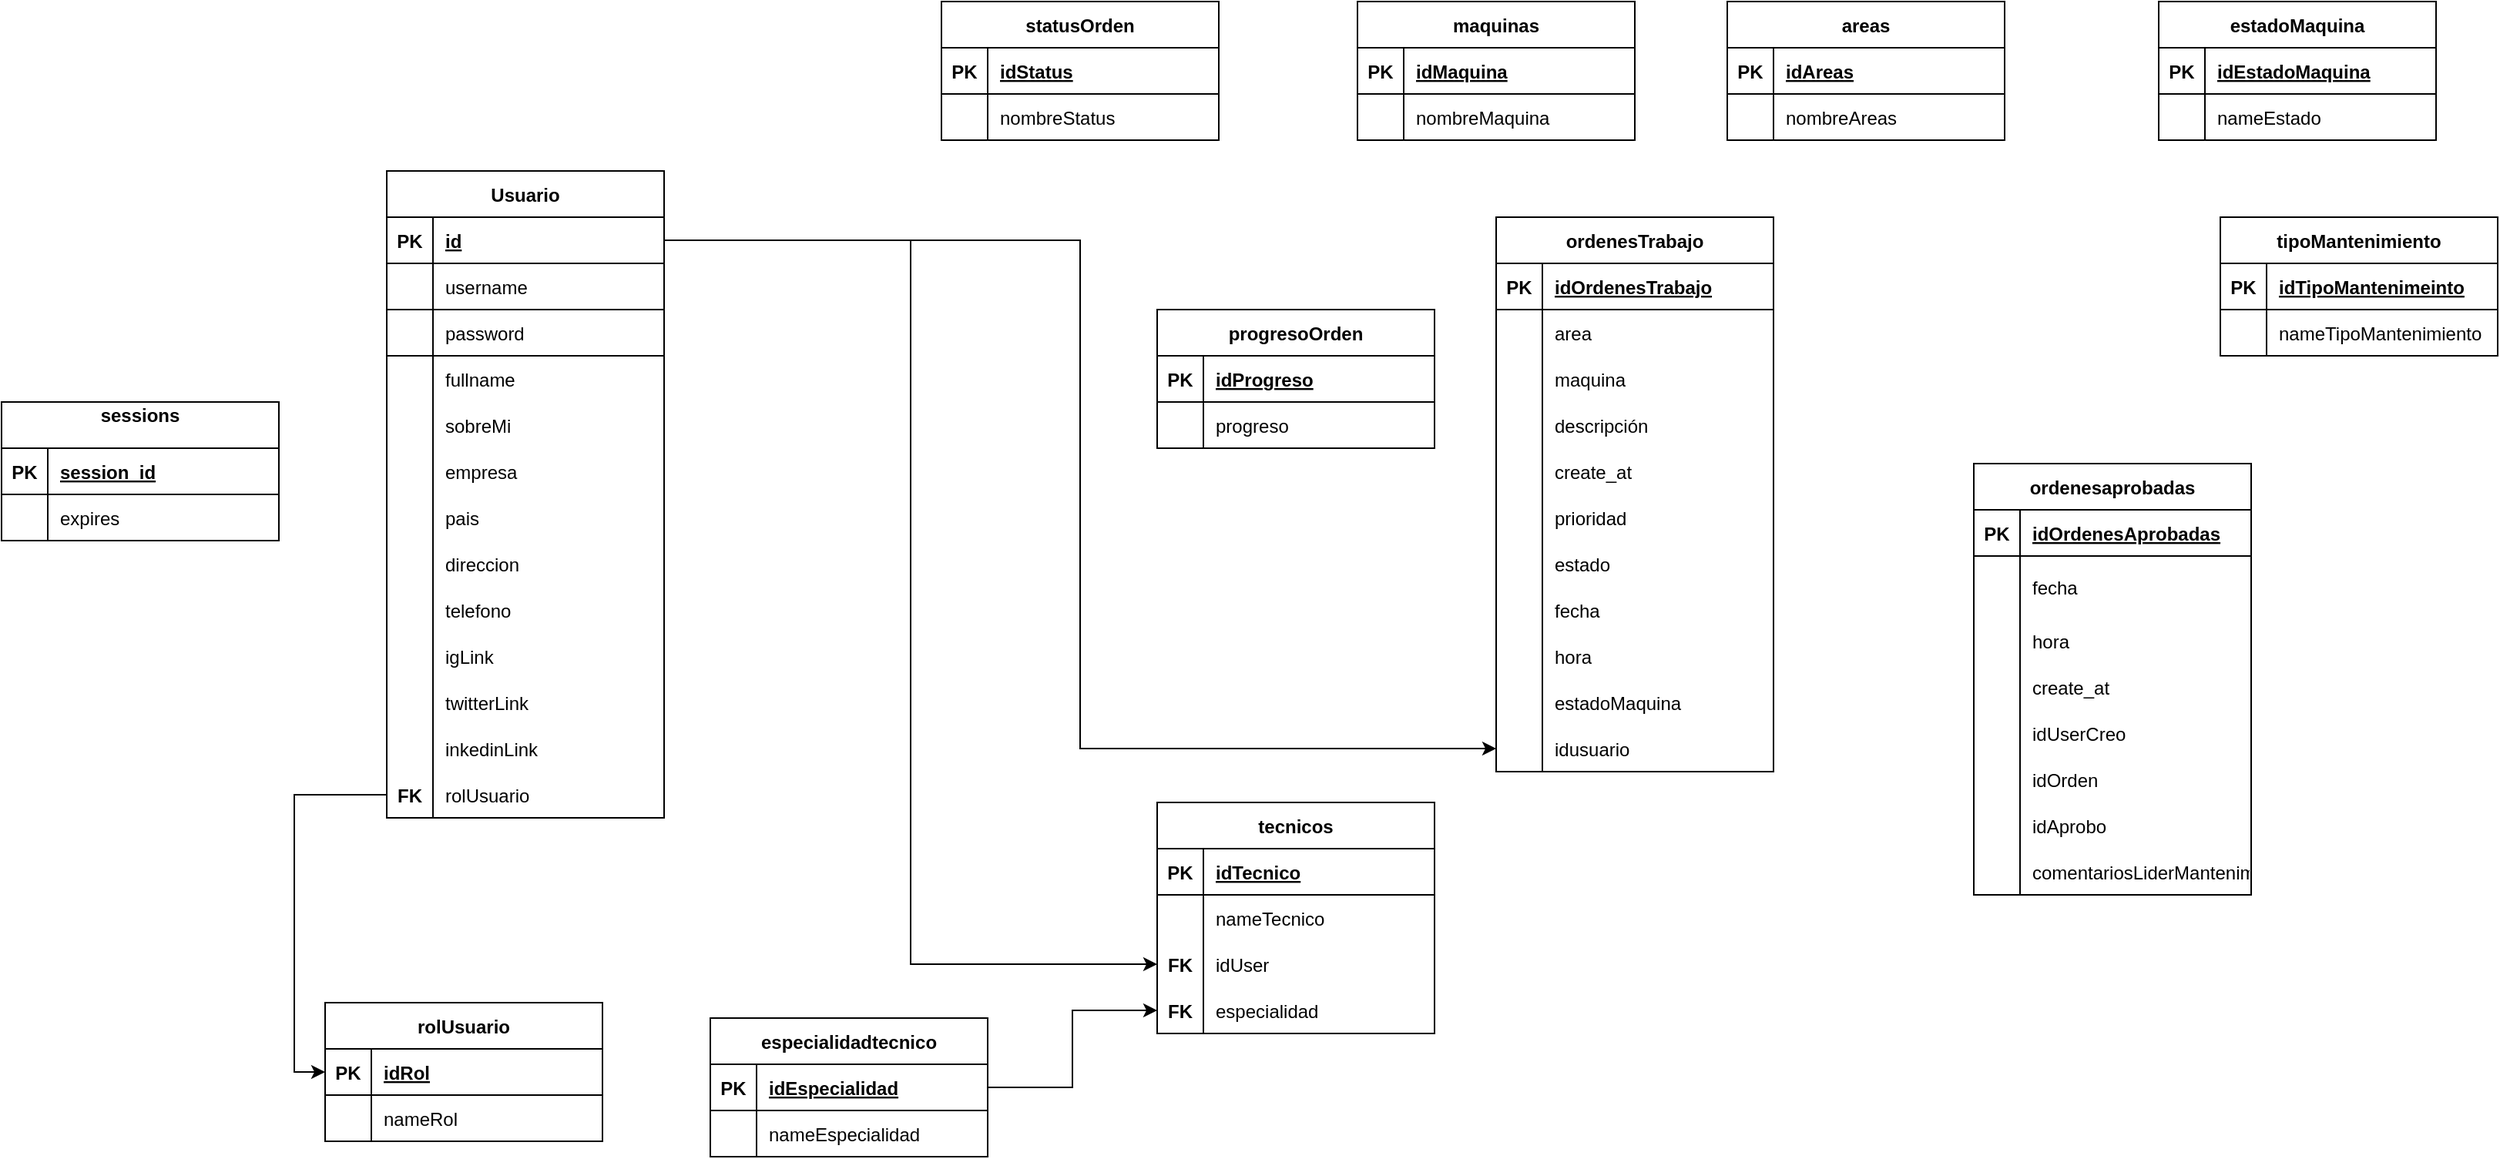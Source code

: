 <mxfile version="20.8.4" type="github"><diagram id="2ovyQaki2z8Y8pGkc9qV" name="Página-1"><mxGraphModel dx="3008" dy="1852" grid="1" gridSize="10" guides="1" tooltips="1" connect="1" arrows="1" fold="1" page="1" pageScale="1" pageWidth="1654" pageHeight="1169" math="0" shadow="0"><root><mxCell id="0"/><mxCell id="1" parent="0"/><mxCell id="nrpQTjIhs8JXxrqzxdC3-1" value="Usuario" style="shape=table;startSize=30;container=1;collapsible=1;childLayout=tableLayout;fixedRows=1;rowLines=0;fontStyle=1;align=center;resizeLast=1;" parent="1" vertex="1"><mxGeometry x="100" y="70" width="180" height="420" as="geometry"><mxRectangle x="100" y="70" width="90" height="30" as="alternateBounds"/></mxGeometry></mxCell><mxCell id="nrpQTjIhs8JXxrqzxdC3-2" value="" style="shape=tableRow;horizontal=0;startSize=0;swimlaneHead=0;swimlaneBody=0;fillColor=none;collapsible=0;dropTarget=0;points=[[0,0.5],[1,0.5]];portConstraint=eastwest;top=0;left=0;right=0;bottom=1;" parent="nrpQTjIhs8JXxrqzxdC3-1" vertex="1"><mxGeometry y="30" width="180" height="30" as="geometry"/></mxCell><mxCell id="nrpQTjIhs8JXxrqzxdC3-3" value="PK" style="shape=partialRectangle;connectable=0;fillColor=none;top=0;left=0;bottom=0;right=0;fontStyle=1;overflow=hidden;" parent="nrpQTjIhs8JXxrqzxdC3-2" vertex="1"><mxGeometry width="30" height="30" as="geometry"><mxRectangle width="30" height="30" as="alternateBounds"/></mxGeometry></mxCell><mxCell id="nrpQTjIhs8JXxrqzxdC3-4" value="id" style="shape=partialRectangle;connectable=0;fillColor=none;top=0;left=0;bottom=0;right=0;align=left;spacingLeft=6;fontStyle=5;overflow=hidden;" parent="nrpQTjIhs8JXxrqzxdC3-2" vertex="1"><mxGeometry x="30" width="150" height="30" as="geometry"><mxRectangle width="150" height="30" as="alternateBounds"/></mxGeometry></mxCell><mxCell id="aKq35P6-dLUYcLOpW5A7-22" value="" style="shape=tableRow;horizontal=0;startSize=0;swimlaneHead=0;swimlaneBody=0;fillColor=none;collapsible=0;dropTarget=0;points=[[0,0.5],[1,0.5]];portConstraint=eastwest;top=0;left=0;right=0;bottom=1;" parent="nrpQTjIhs8JXxrqzxdC3-1" vertex="1"><mxGeometry y="60" width="180" height="30" as="geometry"/></mxCell><mxCell id="aKq35P6-dLUYcLOpW5A7-23" value="" style="shape=partialRectangle;connectable=0;fillColor=none;top=0;left=0;bottom=0;right=0;fontStyle=1;overflow=hidden;" parent="aKq35P6-dLUYcLOpW5A7-22" vertex="1"><mxGeometry width="30" height="30" as="geometry"><mxRectangle width="30" height="30" as="alternateBounds"/></mxGeometry></mxCell><mxCell id="aKq35P6-dLUYcLOpW5A7-24" value="username" style="shape=partialRectangle;connectable=0;fillColor=none;top=0;left=0;bottom=0;right=0;align=left;spacingLeft=6;fontStyle=0;overflow=hidden;" parent="aKq35P6-dLUYcLOpW5A7-22" vertex="1"><mxGeometry x="30" width="150" height="30" as="geometry"><mxRectangle width="150" height="30" as="alternateBounds"/></mxGeometry></mxCell><mxCell id="aKq35P6-dLUYcLOpW5A7-28" value="" style="shape=tableRow;horizontal=0;startSize=0;swimlaneHead=0;swimlaneBody=0;fillColor=none;collapsible=0;dropTarget=0;points=[[0,0.5],[1,0.5]];portConstraint=eastwest;top=0;left=0;right=0;bottom=1;" parent="nrpQTjIhs8JXxrqzxdC3-1" vertex="1"><mxGeometry y="90" width="180" height="30" as="geometry"/></mxCell><mxCell id="aKq35P6-dLUYcLOpW5A7-29" value="" style="shape=partialRectangle;connectable=0;fillColor=none;top=0;left=0;bottom=0;right=0;fontStyle=1;overflow=hidden;" parent="aKq35P6-dLUYcLOpW5A7-28" vertex="1"><mxGeometry width="30" height="30" as="geometry"><mxRectangle width="30" height="30" as="alternateBounds"/></mxGeometry></mxCell><mxCell id="aKq35P6-dLUYcLOpW5A7-30" value="password" style="shape=partialRectangle;connectable=0;fillColor=none;top=0;left=0;bottom=0;right=0;align=left;spacingLeft=6;fontStyle=0;overflow=hidden;" parent="aKq35P6-dLUYcLOpW5A7-28" vertex="1"><mxGeometry x="30" width="150" height="30" as="geometry"><mxRectangle width="150" height="30" as="alternateBounds"/></mxGeometry></mxCell><mxCell id="aKq35P6-dLUYcLOpW5A7-34" value="" style="shape=tableRow;horizontal=0;startSize=0;swimlaneHead=0;swimlaneBody=0;fillColor=none;collapsible=0;dropTarget=0;points=[[0,0.5],[1,0.5]];portConstraint=eastwest;top=0;left=0;right=0;bottom=0;" parent="nrpQTjIhs8JXxrqzxdC3-1" vertex="1"><mxGeometry y="120" width="180" height="30" as="geometry"/></mxCell><mxCell id="aKq35P6-dLUYcLOpW5A7-35" value="" style="shape=partialRectangle;connectable=0;fillColor=none;top=0;left=0;bottom=0;right=0;fontStyle=0;overflow=hidden;" parent="aKq35P6-dLUYcLOpW5A7-34" vertex="1"><mxGeometry width="30" height="30" as="geometry"><mxRectangle width="30" height="30" as="alternateBounds"/></mxGeometry></mxCell><mxCell id="aKq35P6-dLUYcLOpW5A7-36" value="fullname" style="shape=partialRectangle;connectable=0;fillColor=none;top=0;left=0;bottom=0;right=0;align=left;spacingLeft=6;fontStyle=0;overflow=hidden;" parent="aKq35P6-dLUYcLOpW5A7-34" vertex="1"><mxGeometry x="30" width="150" height="30" as="geometry"><mxRectangle width="150" height="30" as="alternateBounds"/></mxGeometry></mxCell><mxCell id="aKq35P6-dLUYcLOpW5A7-41" value="" style="shape=tableRow;horizontal=0;startSize=0;swimlaneHead=0;swimlaneBody=0;fillColor=none;collapsible=0;dropTarget=0;points=[[0,0.5],[1,0.5]];portConstraint=eastwest;top=0;left=0;right=0;bottom=0;" parent="nrpQTjIhs8JXxrqzxdC3-1" vertex="1"><mxGeometry y="150" width="180" height="30" as="geometry"/></mxCell><mxCell id="aKq35P6-dLUYcLOpW5A7-42" value="" style="shape=partialRectangle;connectable=0;fillColor=none;top=0;left=0;bottom=0;right=0;editable=1;overflow=hidden;" parent="aKq35P6-dLUYcLOpW5A7-41" vertex="1"><mxGeometry width="30" height="30" as="geometry"><mxRectangle width="30" height="30" as="alternateBounds"/></mxGeometry></mxCell><mxCell id="aKq35P6-dLUYcLOpW5A7-43" value="sobreMi" style="shape=partialRectangle;connectable=0;fillColor=none;top=0;left=0;bottom=0;right=0;align=left;spacingLeft=6;overflow=hidden;" parent="aKq35P6-dLUYcLOpW5A7-41" vertex="1"><mxGeometry x="30" width="150" height="30" as="geometry"><mxRectangle width="150" height="30" as="alternateBounds"/></mxGeometry></mxCell><mxCell id="aKq35P6-dLUYcLOpW5A7-44" value="" style="shape=tableRow;horizontal=0;startSize=0;swimlaneHead=0;swimlaneBody=0;fillColor=none;collapsible=0;dropTarget=0;points=[[0,0.5],[1,0.5]];portConstraint=eastwest;top=0;left=0;right=0;bottom=0;" parent="nrpQTjIhs8JXxrqzxdC3-1" vertex="1"><mxGeometry y="180" width="180" height="30" as="geometry"/></mxCell><mxCell id="aKq35P6-dLUYcLOpW5A7-45" value="" style="shape=partialRectangle;connectable=0;fillColor=none;top=0;left=0;bottom=0;right=0;editable=1;overflow=hidden;" parent="aKq35P6-dLUYcLOpW5A7-44" vertex="1"><mxGeometry width="30" height="30" as="geometry"><mxRectangle width="30" height="30" as="alternateBounds"/></mxGeometry></mxCell><mxCell id="aKq35P6-dLUYcLOpW5A7-46" value="empresa" style="shape=partialRectangle;connectable=0;fillColor=none;top=0;left=0;bottom=0;right=0;align=left;spacingLeft=6;overflow=hidden;" parent="aKq35P6-dLUYcLOpW5A7-44" vertex="1"><mxGeometry x="30" width="150" height="30" as="geometry"><mxRectangle width="150" height="30" as="alternateBounds"/></mxGeometry></mxCell><mxCell id="aKq35P6-dLUYcLOpW5A7-38" value="" style="shape=tableRow;horizontal=0;startSize=0;swimlaneHead=0;swimlaneBody=0;fillColor=none;collapsible=0;dropTarget=0;points=[[0,0.5],[1,0.5]];portConstraint=eastwest;top=0;left=0;right=0;bottom=0;" parent="nrpQTjIhs8JXxrqzxdC3-1" vertex="1"><mxGeometry y="210" width="180" height="30" as="geometry"/></mxCell><mxCell id="aKq35P6-dLUYcLOpW5A7-39" value="" style="shape=partialRectangle;connectable=0;fillColor=none;top=0;left=0;bottom=0;right=0;editable=1;overflow=hidden;" parent="aKq35P6-dLUYcLOpW5A7-38" vertex="1"><mxGeometry width="30" height="30" as="geometry"><mxRectangle width="30" height="30" as="alternateBounds"/></mxGeometry></mxCell><mxCell id="aKq35P6-dLUYcLOpW5A7-40" value="pais" style="shape=partialRectangle;connectable=0;fillColor=none;top=0;left=0;bottom=0;right=0;align=left;spacingLeft=6;overflow=hidden;" parent="aKq35P6-dLUYcLOpW5A7-38" vertex="1"><mxGeometry x="30" width="150" height="30" as="geometry"><mxRectangle width="150" height="30" as="alternateBounds"/></mxGeometry></mxCell><mxCell id="aKq35P6-dLUYcLOpW5A7-47" value="" style="shape=tableRow;horizontal=0;startSize=0;swimlaneHead=0;swimlaneBody=0;fillColor=none;collapsible=0;dropTarget=0;points=[[0,0.5],[1,0.5]];portConstraint=eastwest;top=0;left=0;right=0;bottom=0;" parent="nrpQTjIhs8JXxrqzxdC3-1" vertex="1"><mxGeometry y="240" width="180" height="30" as="geometry"/></mxCell><mxCell id="aKq35P6-dLUYcLOpW5A7-48" value="" style="shape=partialRectangle;connectable=0;fillColor=none;top=0;left=0;bottom=0;right=0;editable=1;overflow=hidden;" parent="aKq35P6-dLUYcLOpW5A7-47" vertex="1"><mxGeometry width="30" height="30" as="geometry"><mxRectangle width="30" height="30" as="alternateBounds"/></mxGeometry></mxCell><mxCell id="aKq35P6-dLUYcLOpW5A7-49" value="direccion" style="shape=partialRectangle;connectable=0;fillColor=none;top=0;left=0;bottom=0;right=0;align=left;spacingLeft=6;overflow=hidden;" parent="aKq35P6-dLUYcLOpW5A7-47" vertex="1"><mxGeometry x="30" width="150" height="30" as="geometry"><mxRectangle width="150" height="30" as="alternateBounds"/></mxGeometry></mxCell><mxCell id="aKq35P6-dLUYcLOpW5A7-50" value="" style="shape=tableRow;horizontal=0;startSize=0;swimlaneHead=0;swimlaneBody=0;fillColor=none;collapsible=0;dropTarget=0;points=[[0,0.5],[1,0.5]];portConstraint=eastwest;top=0;left=0;right=0;bottom=0;" parent="nrpQTjIhs8JXxrqzxdC3-1" vertex="1"><mxGeometry y="270" width="180" height="30" as="geometry"/></mxCell><mxCell id="aKq35P6-dLUYcLOpW5A7-51" value="" style="shape=partialRectangle;connectable=0;fillColor=none;top=0;left=0;bottom=0;right=0;editable=1;overflow=hidden;" parent="aKq35P6-dLUYcLOpW5A7-50" vertex="1"><mxGeometry width="30" height="30" as="geometry"><mxRectangle width="30" height="30" as="alternateBounds"/></mxGeometry></mxCell><mxCell id="aKq35P6-dLUYcLOpW5A7-52" value="telefono" style="shape=partialRectangle;connectable=0;fillColor=none;top=0;left=0;bottom=0;right=0;align=left;spacingLeft=6;overflow=hidden;" parent="aKq35P6-dLUYcLOpW5A7-50" vertex="1"><mxGeometry x="30" width="150" height="30" as="geometry"><mxRectangle width="150" height="30" as="alternateBounds"/></mxGeometry></mxCell><mxCell id="aKq35P6-dLUYcLOpW5A7-53" value="" style="shape=tableRow;horizontal=0;startSize=0;swimlaneHead=0;swimlaneBody=0;fillColor=none;collapsible=0;dropTarget=0;points=[[0,0.5],[1,0.5]];portConstraint=eastwest;top=0;left=0;right=0;bottom=0;" parent="nrpQTjIhs8JXxrqzxdC3-1" vertex="1"><mxGeometry y="300" width="180" height="30" as="geometry"/></mxCell><mxCell id="aKq35P6-dLUYcLOpW5A7-54" value="" style="shape=partialRectangle;connectable=0;fillColor=none;top=0;left=0;bottom=0;right=0;editable=1;overflow=hidden;" parent="aKq35P6-dLUYcLOpW5A7-53" vertex="1"><mxGeometry width="30" height="30" as="geometry"><mxRectangle width="30" height="30" as="alternateBounds"/></mxGeometry></mxCell><mxCell id="aKq35P6-dLUYcLOpW5A7-55" value="igLink" style="shape=partialRectangle;connectable=0;fillColor=none;top=0;left=0;bottom=0;right=0;align=left;spacingLeft=6;overflow=hidden;" parent="aKq35P6-dLUYcLOpW5A7-53" vertex="1"><mxGeometry x="30" width="150" height="30" as="geometry"><mxRectangle width="150" height="30" as="alternateBounds"/></mxGeometry></mxCell><mxCell id="aKq35P6-dLUYcLOpW5A7-56" value="" style="shape=tableRow;horizontal=0;startSize=0;swimlaneHead=0;swimlaneBody=0;fillColor=none;collapsible=0;dropTarget=0;points=[[0,0.5],[1,0.5]];portConstraint=eastwest;top=0;left=0;right=0;bottom=0;" parent="nrpQTjIhs8JXxrqzxdC3-1" vertex="1"><mxGeometry y="330" width="180" height="30" as="geometry"/></mxCell><mxCell id="aKq35P6-dLUYcLOpW5A7-57" value="" style="shape=partialRectangle;connectable=0;fillColor=none;top=0;left=0;bottom=0;right=0;editable=1;overflow=hidden;" parent="aKq35P6-dLUYcLOpW5A7-56" vertex="1"><mxGeometry width="30" height="30" as="geometry"><mxRectangle width="30" height="30" as="alternateBounds"/></mxGeometry></mxCell><mxCell id="aKq35P6-dLUYcLOpW5A7-58" value="twitterLink" style="shape=partialRectangle;connectable=0;fillColor=none;top=0;left=0;bottom=0;right=0;align=left;spacingLeft=6;overflow=hidden;" parent="aKq35P6-dLUYcLOpW5A7-56" vertex="1"><mxGeometry x="30" width="150" height="30" as="geometry"><mxRectangle width="150" height="30" as="alternateBounds"/></mxGeometry></mxCell><mxCell id="aKq35P6-dLUYcLOpW5A7-59" value="" style="shape=tableRow;horizontal=0;startSize=0;swimlaneHead=0;swimlaneBody=0;fillColor=none;collapsible=0;dropTarget=0;points=[[0,0.5],[1,0.5]];portConstraint=eastwest;top=0;left=0;right=0;bottom=0;" parent="nrpQTjIhs8JXxrqzxdC3-1" vertex="1"><mxGeometry y="360" width="180" height="30" as="geometry"/></mxCell><mxCell id="aKq35P6-dLUYcLOpW5A7-60" value="" style="shape=partialRectangle;connectable=0;fillColor=none;top=0;left=0;bottom=0;right=0;editable=1;overflow=hidden;" parent="aKq35P6-dLUYcLOpW5A7-59" vertex="1"><mxGeometry width="30" height="30" as="geometry"><mxRectangle width="30" height="30" as="alternateBounds"/></mxGeometry></mxCell><mxCell id="aKq35P6-dLUYcLOpW5A7-61" value="inkedinLink" style="shape=partialRectangle;connectable=0;fillColor=none;top=0;left=0;bottom=0;right=0;align=left;spacingLeft=6;overflow=hidden;" parent="aKq35P6-dLUYcLOpW5A7-59" vertex="1"><mxGeometry x="30" width="150" height="30" as="geometry"><mxRectangle width="150" height="30" as="alternateBounds"/></mxGeometry></mxCell><mxCell id="bsxZug9_7e1RO_rKO6t5-1" value="" style="shape=tableRow;horizontal=0;startSize=0;swimlaneHead=0;swimlaneBody=0;fillColor=none;collapsible=0;dropTarget=0;points=[[0,0.5],[1,0.5]];portConstraint=eastwest;top=0;left=0;right=0;bottom=0;" vertex="1" parent="nrpQTjIhs8JXxrqzxdC3-1"><mxGeometry y="390" width="180" height="30" as="geometry"/></mxCell><mxCell id="bsxZug9_7e1RO_rKO6t5-2" value="FK" style="shape=partialRectangle;connectable=0;fillColor=none;top=0;left=0;bottom=0;right=0;editable=1;overflow=hidden;fontStyle=1" vertex="1" parent="bsxZug9_7e1RO_rKO6t5-1"><mxGeometry width="30" height="30" as="geometry"><mxRectangle width="30" height="30" as="alternateBounds"/></mxGeometry></mxCell><mxCell id="bsxZug9_7e1RO_rKO6t5-3" value="rolUsuario" style="shape=partialRectangle;connectable=0;fillColor=none;top=0;left=0;bottom=0;right=0;align=left;spacingLeft=6;overflow=hidden;" vertex="1" parent="bsxZug9_7e1RO_rKO6t5-1"><mxGeometry x="30" width="150" height="30" as="geometry"><mxRectangle width="150" height="30" as="alternateBounds"/></mxGeometry></mxCell><mxCell id="aKq35P6-dLUYcLOpW5A7-2" value="" style="shape=partialRectangle;connectable=0;fillColor=none;top=0;left=0;bottom=0;right=0;editable=1;overflow=hidden;" parent="1" vertex="1"><mxGeometry x="100" y="220" width="30" height="30" as="geometry"><mxRectangle width="30" height="30" as="alternateBounds"/></mxGeometry></mxCell><mxCell id="aKq35P6-dLUYcLOpW5A7-17" value="" style="shape=tableRow;horizontal=0;startSize=0;swimlaneHead=0;swimlaneBody=0;fillColor=none;collapsible=0;dropTarget=0;points=[[0,0.5],[1,0.5]];portConstraint=eastwest;top=0;left=0;right=0;bottom=0;" parent="1" vertex="1"><mxGeometry x="100" y="220" width="180" height="30" as="geometry"/></mxCell><mxCell id="aKq35P6-dLUYcLOpW5A7-18" value="" style="shape=partialRectangle;connectable=0;fillColor=none;top=0;left=0;bottom=0;right=0;editable=1;overflow=hidden;" parent="aKq35P6-dLUYcLOpW5A7-17" vertex="1"><mxGeometry width="30" height="30" as="geometry"><mxRectangle width="30" height="30" as="alternateBounds"/></mxGeometry></mxCell><mxCell id="aKq35P6-dLUYcLOpW5A7-66" value="rolUsuario" style="shape=table;startSize=30;container=1;collapsible=1;childLayout=tableLayout;fixedRows=1;rowLines=0;fontStyle=1;align=center;resizeLast=1;" parent="1" vertex="1"><mxGeometry x="60" y="610" width="180" height="90" as="geometry"><mxRectangle x="100" y="70" width="90" height="30" as="alternateBounds"/></mxGeometry></mxCell><mxCell id="aKq35P6-dLUYcLOpW5A7-67" value="" style="shape=tableRow;horizontal=0;startSize=0;swimlaneHead=0;swimlaneBody=0;fillColor=none;collapsible=0;dropTarget=0;points=[[0,0.5],[1,0.5]];portConstraint=eastwest;top=0;left=0;right=0;bottom=1;" parent="aKq35P6-dLUYcLOpW5A7-66" vertex="1"><mxGeometry y="30" width="180" height="30" as="geometry"/></mxCell><mxCell id="aKq35P6-dLUYcLOpW5A7-68" value="PK" style="shape=partialRectangle;connectable=0;fillColor=none;top=0;left=0;bottom=0;right=0;fontStyle=1;overflow=hidden;" parent="aKq35P6-dLUYcLOpW5A7-67" vertex="1"><mxGeometry width="30" height="30" as="geometry"><mxRectangle width="30" height="30" as="alternateBounds"/></mxGeometry></mxCell><mxCell id="aKq35P6-dLUYcLOpW5A7-69" value="idRol" style="shape=partialRectangle;connectable=0;fillColor=none;top=0;left=0;bottom=0;right=0;align=left;spacingLeft=6;fontStyle=5;overflow=hidden;" parent="aKq35P6-dLUYcLOpW5A7-67" vertex="1"><mxGeometry x="30" width="150" height="30" as="geometry"><mxRectangle width="150" height="30" as="alternateBounds"/></mxGeometry></mxCell><mxCell id="aKq35P6-dLUYcLOpW5A7-70" value="" style="shape=tableRow;horizontal=0;startSize=0;swimlaneHead=0;swimlaneBody=0;fillColor=none;collapsible=0;dropTarget=0;points=[[0,0.5],[1,0.5]];portConstraint=eastwest;top=0;left=0;right=0;bottom=1;" parent="aKq35P6-dLUYcLOpW5A7-66" vertex="1"><mxGeometry y="60" width="180" height="30" as="geometry"/></mxCell><mxCell id="aKq35P6-dLUYcLOpW5A7-71" value="" style="shape=partialRectangle;connectable=0;fillColor=none;top=0;left=0;bottom=0;right=0;fontStyle=1;overflow=hidden;" parent="aKq35P6-dLUYcLOpW5A7-70" vertex="1"><mxGeometry width="30" height="30" as="geometry"><mxRectangle width="30" height="30" as="alternateBounds"/></mxGeometry></mxCell><mxCell id="aKq35P6-dLUYcLOpW5A7-72" value="nameRol" style="shape=partialRectangle;connectable=0;fillColor=none;top=0;left=0;bottom=0;right=0;align=left;spacingLeft=6;fontStyle=0;overflow=hidden;" parent="aKq35P6-dLUYcLOpW5A7-70" vertex="1"><mxGeometry x="30" width="150" height="30" as="geometry"><mxRectangle width="150" height="30" as="alternateBounds"/></mxGeometry></mxCell><mxCell id="aKq35P6-dLUYcLOpW5A7-104" value="especialidadtecnico" style="shape=table;startSize=30;container=1;collapsible=1;childLayout=tableLayout;fixedRows=1;rowLines=0;fontStyle=1;align=center;resizeLast=1;" parent="1" vertex="1"><mxGeometry x="310" y="620" width="180" height="90" as="geometry"><mxRectangle x="100" y="70" width="90" height="30" as="alternateBounds"/></mxGeometry></mxCell><mxCell id="aKq35P6-dLUYcLOpW5A7-105" value="" style="shape=tableRow;horizontal=0;startSize=0;swimlaneHead=0;swimlaneBody=0;fillColor=none;collapsible=0;dropTarget=0;points=[[0,0.5],[1,0.5]];portConstraint=eastwest;top=0;left=0;right=0;bottom=1;" parent="aKq35P6-dLUYcLOpW5A7-104" vertex="1"><mxGeometry y="30" width="180" height="30" as="geometry"/></mxCell><mxCell id="aKq35P6-dLUYcLOpW5A7-106" value="PK" style="shape=partialRectangle;connectable=0;fillColor=none;top=0;left=0;bottom=0;right=0;fontStyle=1;overflow=hidden;" parent="aKq35P6-dLUYcLOpW5A7-105" vertex="1"><mxGeometry width="30" height="30" as="geometry"><mxRectangle width="30" height="30" as="alternateBounds"/></mxGeometry></mxCell><mxCell id="aKq35P6-dLUYcLOpW5A7-107" value="idEspecialidad" style="shape=partialRectangle;connectable=0;fillColor=none;top=0;left=0;bottom=0;right=0;align=left;spacingLeft=6;fontStyle=5;overflow=hidden;" parent="aKq35P6-dLUYcLOpW5A7-105" vertex="1"><mxGeometry x="30" width="150" height="30" as="geometry"><mxRectangle width="150" height="30" as="alternateBounds"/></mxGeometry></mxCell><mxCell id="aKq35P6-dLUYcLOpW5A7-108" value="" style="shape=tableRow;horizontal=0;startSize=0;swimlaneHead=0;swimlaneBody=0;fillColor=none;collapsible=0;dropTarget=0;points=[[0,0.5],[1,0.5]];portConstraint=eastwest;top=0;left=0;right=0;bottom=1;" parent="aKq35P6-dLUYcLOpW5A7-104" vertex="1"><mxGeometry y="60" width="180" height="30" as="geometry"/></mxCell><mxCell id="aKq35P6-dLUYcLOpW5A7-109" value="" style="shape=partialRectangle;connectable=0;fillColor=none;top=0;left=0;bottom=0;right=0;fontStyle=1;overflow=hidden;" parent="aKq35P6-dLUYcLOpW5A7-108" vertex="1"><mxGeometry width="30" height="30" as="geometry"><mxRectangle width="30" height="30" as="alternateBounds"/></mxGeometry></mxCell><mxCell id="aKq35P6-dLUYcLOpW5A7-110" value="nameEspecialidad" style="shape=partialRectangle;connectable=0;fillColor=none;top=0;left=0;bottom=0;right=0;align=left;spacingLeft=6;fontStyle=0;overflow=hidden;" parent="aKq35P6-dLUYcLOpW5A7-108" vertex="1"><mxGeometry x="30" width="150" height="30" as="geometry"><mxRectangle width="150" height="30" as="alternateBounds"/></mxGeometry></mxCell><mxCell id="aKq35P6-dLUYcLOpW5A7-111" value="ordenesTrabajo" style="shape=table;startSize=30;container=1;collapsible=1;childLayout=tableLayout;fixedRows=1;rowLines=0;fontStyle=1;align=center;resizeLast=1;" parent="1" vertex="1"><mxGeometry x="820" y="100" width="180" height="360" as="geometry"/></mxCell><mxCell id="aKq35P6-dLUYcLOpW5A7-112" value="" style="shape=tableRow;horizontal=0;startSize=0;swimlaneHead=0;swimlaneBody=0;fillColor=none;collapsible=0;dropTarget=0;points=[[0,0.5],[1,0.5]];portConstraint=eastwest;top=0;left=0;right=0;bottom=1;" parent="aKq35P6-dLUYcLOpW5A7-111" vertex="1"><mxGeometry y="30" width="180" height="30" as="geometry"/></mxCell><mxCell id="aKq35P6-dLUYcLOpW5A7-113" value="PK" style="shape=partialRectangle;connectable=0;fillColor=none;top=0;left=0;bottom=0;right=0;fontStyle=1;overflow=hidden;" parent="aKq35P6-dLUYcLOpW5A7-112" vertex="1"><mxGeometry width="30" height="30" as="geometry"><mxRectangle width="30" height="30" as="alternateBounds"/></mxGeometry></mxCell><mxCell id="aKq35P6-dLUYcLOpW5A7-114" value="idOrdenesTrabajo" style="shape=partialRectangle;connectable=0;fillColor=none;top=0;left=0;bottom=0;right=0;align=left;spacingLeft=6;fontStyle=5;overflow=hidden;" parent="aKq35P6-dLUYcLOpW5A7-112" vertex="1"><mxGeometry x="30" width="150" height="30" as="geometry"><mxRectangle width="150" height="30" as="alternateBounds"/></mxGeometry></mxCell><mxCell id="aKq35P6-dLUYcLOpW5A7-115" value="" style="shape=tableRow;horizontal=0;startSize=0;swimlaneHead=0;swimlaneBody=0;fillColor=none;collapsible=0;dropTarget=0;points=[[0,0.5],[1,0.5]];portConstraint=eastwest;top=0;left=0;right=0;bottom=0;" parent="aKq35P6-dLUYcLOpW5A7-111" vertex="1"><mxGeometry y="60" width="180" height="30" as="geometry"/></mxCell><mxCell id="aKq35P6-dLUYcLOpW5A7-116" value="" style="shape=partialRectangle;connectable=0;fillColor=none;top=0;left=0;bottom=0;right=0;editable=1;overflow=hidden;" parent="aKq35P6-dLUYcLOpW5A7-115" vertex="1"><mxGeometry width="30" height="30" as="geometry"><mxRectangle width="30" height="30" as="alternateBounds"/></mxGeometry></mxCell><mxCell id="aKq35P6-dLUYcLOpW5A7-117" value="area" style="shape=partialRectangle;connectable=0;fillColor=none;top=0;left=0;bottom=0;right=0;align=left;spacingLeft=6;overflow=hidden;" parent="aKq35P6-dLUYcLOpW5A7-115" vertex="1"><mxGeometry x="30" width="150" height="30" as="geometry"><mxRectangle width="150" height="30" as="alternateBounds"/></mxGeometry></mxCell><mxCell id="aKq35P6-dLUYcLOpW5A7-118" value="" style="shape=tableRow;horizontal=0;startSize=0;swimlaneHead=0;swimlaneBody=0;fillColor=none;collapsible=0;dropTarget=0;points=[[0,0.5],[1,0.5]];portConstraint=eastwest;top=0;left=0;right=0;bottom=0;" parent="aKq35P6-dLUYcLOpW5A7-111" vertex="1"><mxGeometry y="90" width="180" height="30" as="geometry"/></mxCell><mxCell id="aKq35P6-dLUYcLOpW5A7-119" value="" style="shape=partialRectangle;connectable=0;fillColor=none;top=0;left=0;bottom=0;right=0;editable=1;overflow=hidden;" parent="aKq35P6-dLUYcLOpW5A7-118" vertex="1"><mxGeometry width="30" height="30" as="geometry"><mxRectangle width="30" height="30" as="alternateBounds"/></mxGeometry></mxCell><mxCell id="aKq35P6-dLUYcLOpW5A7-120" value="maquina" style="shape=partialRectangle;connectable=0;fillColor=none;top=0;left=0;bottom=0;right=0;align=left;spacingLeft=6;overflow=hidden;" parent="aKq35P6-dLUYcLOpW5A7-118" vertex="1"><mxGeometry x="30" width="150" height="30" as="geometry"><mxRectangle width="150" height="30" as="alternateBounds"/></mxGeometry></mxCell><mxCell id="aKq35P6-dLUYcLOpW5A7-121" value="" style="shape=tableRow;horizontal=0;startSize=0;swimlaneHead=0;swimlaneBody=0;fillColor=none;collapsible=0;dropTarget=0;points=[[0,0.5],[1,0.5]];portConstraint=eastwest;top=0;left=0;right=0;bottom=0;" parent="aKq35P6-dLUYcLOpW5A7-111" vertex="1"><mxGeometry y="120" width="180" height="30" as="geometry"/></mxCell><mxCell id="aKq35P6-dLUYcLOpW5A7-122" value="" style="shape=partialRectangle;connectable=0;fillColor=none;top=0;left=0;bottom=0;right=0;editable=1;overflow=hidden;" parent="aKq35P6-dLUYcLOpW5A7-121" vertex="1"><mxGeometry width="30" height="30" as="geometry"><mxRectangle width="30" height="30" as="alternateBounds"/></mxGeometry></mxCell><mxCell id="aKq35P6-dLUYcLOpW5A7-123" value="descripción" style="shape=partialRectangle;connectable=0;fillColor=none;top=0;left=0;bottom=0;right=0;align=left;spacingLeft=6;overflow=hidden;" parent="aKq35P6-dLUYcLOpW5A7-121" vertex="1"><mxGeometry x="30" width="150" height="30" as="geometry"><mxRectangle width="150" height="30" as="alternateBounds"/></mxGeometry></mxCell><mxCell id="aKq35P6-dLUYcLOpW5A7-128" value="" style="shape=tableRow;horizontal=0;startSize=0;swimlaneHead=0;swimlaneBody=0;fillColor=none;collapsible=0;dropTarget=0;points=[[0,0.5],[1,0.5]];portConstraint=eastwest;top=0;left=0;right=0;bottom=0;" parent="aKq35P6-dLUYcLOpW5A7-111" vertex="1"><mxGeometry y="150" width="180" height="30" as="geometry"/></mxCell><mxCell id="aKq35P6-dLUYcLOpW5A7-129" value="" style="shape=partialRectangle;connectable=0;fillColor=none;top=0;left=0;bottom=0;right=0;editable=1;overflow=hidden;" parent="aKq35P6-dLUYcLOpW5A7-128" vertex="1"><mxGeometry width="30" height="30" as="geometry"><mxRectangle width="30" height="30" as="alternateBounds"/></mxGeometry></mxCell><mxCell id="aKq35P6-dLUYcLOpW5A7-130" value="create_at" style="shape=partialRectangle;connectable=0;fillColor=none;top=0;left=0;bottom=0;right=0;align=left;spacingLeft=6;overflow=hidden;" parent="aKq35P6-dLUYcLOpW5A7-128" vertex="1"><mxGeometry x="30" width="150" height="30" as="geometry"><mxRectangle width="150" height="30" as="alternateBounds"/></mxGeometry></mxCell><mxCell id="aKq35P6-dLUYcLOpW5A7-134" value="" style="shape=tableRow;horizontal=0;startSize=0;swimlaneHead=0;swimlaneBody=0;fillColor=none;collapsible=0;dropTarget=0;points=[[0,0.5],[1,0.5]];portConstraint=eastwest;top=0;left=0;right=0;bottom=0;" parent="aKq35P6-dLUYcLOpW5A7-111" vertex="1"><mxGeometry y="180" width="180" height="30" as="geometry"/></mxCell><mxCell id="aKq35P6-dLUYcLOpW5A7-135" value="" style="shape=partialRectangle;connectable=0;fillColor=none;top=0;left=0;bottom=0;right=0;editable=1;overflow=hidden;" parent="aKq35P6-dLUYcLOpW5A7-134" vertex="1"><mxGeometry width="30" height="30" as="geometry"><mxRectangle width="30" height="30" as="alternateBounds"/></mxGeometry></mxCell><mxCell id="aKq35P6-dLUYcLOpW5A7-136" value="prioridad" style="shape=partialRectangle;connectable=0;fillColor=none;top=0;left=0;bottom=0;right=0;align=left;spacingLeft=6;overflow=hidden;" parent="aKq35P6-dLUYcLOpW5A7-134" vertex="1"><mxGeometry x="30" width="150" height="30" as="geometry"><mxRectangle width="150" height="30" as="alternateBounds"/></mxGeometry></mxCell><mxCell id="aKq35P6-dLUYcLOpW5A7-140" value="" style="shape=tableRow;horizontal=0;startSize=0;swimlaneHead=0;swimlaneBody=0;fillColor=none;collapsible=0;dropTarget=0;points=[[0,0.5],[1,0.5]];portConstraint=eastwest;top=0;left=0;right=0;bottom=0;" parent="aKq35P6-dLUYcLOpW5A7-111" vertex="1"><mxGeometry y="210" width="180" height="30" as="geometry"/></mxCell><mxCell id="aKq35P6-dLUYcLOpW5A7-141" value="" style="shape=partialRectangle;connectable=0;fillColor=none;top=0;left=0;bottom=0;right=0;editable=1;overflow=hidden;" parent="aKq35P6-dLUYcLOpW5A7-140" vertex="1"><mxGeometry width="30" height="30" as="geometry"><mxRectangle width="30" height="30" as="alternateBounds"/></mxGeometry></mxCell><mxCell id="aKq35P6-dLUYcLOpW5A7-142" value="estado" style="shape=partialRectangle;connectable=0;fillColor=none;top=0;left=0;bottom=0;right=0;align=left;spacingLeft=6;overflow=hidden;" parent="aKq35P6-dLUYcLOpW5A7-140" vertex="1"><mxGeometry x="30" width="150" height="30" as="geometry"><mxRectangle width="150" height="30" as="alternateBounds"/></mxGeometry></mxCell><mxCell id="aKq35P6-dLUYcLOpW5A7-143" value="" style="shape=tableRow;horizontal=0;startSize=0;swimlaneHead=0;swimlaneBody=0;fillColor=none;collapsible=0;dropTarget=0;points=[[0,0.5],[1,0.5]];portConstraint=eastwest;top=0;left=0;right=0;bottom=0;" parent="aKq35P6-dLUYcLOpW5A7-111" vertex="1"><mxGeometry y="240" width="180" height="30" as="geometry"/></mxCell><mxCell id="aKq35P6-dLUYcLOpW5A7-144" value="" style="shape=partialRectangle;connectable=0;fillColor=none;top=0;left=0;bottom=0;right=0;editable=1;overflow=hidden;" parent="aKq35P6-dLUYcLOpW5A7-143" vertex="1"><mxGeometry width="30" height="30" as="geometry"><mxRectangle width="30" height="30" as="alternateBounds"/></mxGeometry></mxCell><mxCell id="aKq35P6-dLUYcLOpW5A7-145" value="fecha" style="shape=partialRectangle;connectable=0;fillColor=none;top=0;left=0;bottom=0;right=0;align=left;spacingLeft=6;overflow=hidden;" parent="aKq35P6-dLUYcLOpW5A7-143" vertex="1"><mxGeometry x="30" width="150" height="30" as="geometry"><mxRectangle width="150" height="30" as="alternateBounds"/></mxGeometry></mxCell><mxCell id="aKq35P6-dLUYcLOpW5A7-146" value="" style="shape=tableRow;horizontal=0;startSize=0;swimlaneHead=0;swimlaneBody=0;fillColor=none;collapsible=0;dropTarget=0;points=[[0,0.5],[1,0.5]];portConstraint=eastwest;top=0;left=0;right=0;bottom=0;" parent="aKq35P6-dLUYcLOpW5A7-111" vertex="1"><mxGeometry y="270" width="180" height="30" as="geometry"/></mxCell><mxCell id="aKq35P6-dLUYcLOpW5A7-147" value="" style="shape=partialRectangle;connectable=0;fillColor=none;top=0;left=0;bottom=0;right=0;editable=1;overflow=hidden;" parent="aKq35P6-dLUYcLOpW5A7-146" vertex="1"><mxGeometry width="30" height="30" as="geometry"><mxRectangle width="30" height="30" as="alternateBounds"/></mxGeometry></mxCell><mxCell id="aKq35P6-dLUYcLOpW5A7-148" value="hora" style="shape=partialRectangle;connectable=0;fillColor=none;top=0;left=0;bottom=0;right=0;align=left;spacingLeft=6;overflow=hidden;" parent="aKq35P6-dLUYcLOpW5A7-146" vertex="1"><mxGeometry x="30" width="150" height="30" as="geometry"><mxRectangle width="150" height="30" as="alternateBounds"/></mxGeometry></mxCell><mxCell id="aKq35P6-dLUYcLOpW5A7-149" value="" style="shape=tableRow;horizontal=0;startSize=0;swimlaneHead=0;swimlaneBody=0;fillColor=none;collapsible=0;dropTarget=0;points=[[0,0.5],[1,0.5]];portConstraint=eastwest;top=0;left=0;right=0;bottom=0;" parent="aKq35P6-dLUYcLOpW5A7-111" vertex="1"><mxGeometry y="300" width="180" height="30" as="geometry"/></mxCell><mxCell id="aKq35P6-dLUYcLOpW5A7-150" value="" style="shape=partialRectangle;connectable=0;fillColor=none;top=0;left=0;bottom=0;right=0;editable=1;overflow=hidden;" parent="aKq35P6-dLUYcLOpW5A7-149" vertex="1"><mxGeometry width="30" height="30" as="geometry"><mxRectangle width="30" height="30" as="alternateBounds"/></mxGeometry></mxCell><mxCell id="aKq35P6-dLUYcLOpW5A7-151" value="estadoMaquina" style="shape=partialRectangle;connectable=0;fillColor=none;top=0;left=0;bottom=0;right=0;align=left;spacingLeft=6;overflow=hidden;" parent="aKq35P6-dLUYcLOpW5A7-149" vertex="1"><mxGeometry x="30" width="150" height="30" as="geometry"><mxRectangle width="150" height="30" as="alternateBounds"/></mxGeometry></mxCell><mxCell id="bsxZug9_7e1RO_rKO6t5-82" value="" style="shape=tableRow;horizontal=0;startSize=0;swimlaneHead=0;swimlaneBody=0;fillColor=none;collapsible=0;dropTarget=0;points=[[0,0.5],[1,0.5]];portConstraint=eastwest;top=0;left=0;right=0;bottom=0;" vertex="1" parent="aKq35P6-dLUYcLOpW5A7-111"><mxGeometry y="330" width="180" height="30" as="geometry"/></mxCell><mxCell id="bsxZug9_7e1RO_rKO6t5-83" value="" style="shape=partialRectangle;connectable=0;fillColor=none;top=0;left=0;bottom=0;right=0;editable=1;overflow=hidden;" vertex="1" parent="bsxZug9_7e1RO_rKO6t5-82"><mxGeometry width="30" height="30" as="geometry"><mxRectangle width="30" height="30" as="alternateBounds"/></mxGeometry></mxCell><mxCell id="bsxZug9_7e1RO_rKO6t5-84" value="idusuario" style="shape=partialRectangle;connectable=0;fillColor=none;top=0;left=0;bottom=0;right=0;align=left;spacingLeft=6;overflow=hidden;" vertex="1" parent="bsxZug9_7e1RO_rKO6t5-82"><mxGeometry x="30" width="150" height="30" as="geometry"><mxRectangle width="150" height="30" as="alternateBounds"/></mxGeometry></mxCell><mxCell id="aKq35P6-dLUYcLOpW5A7-153" value="estadoMaquina" style="shape=table;startSize=30;container=1;collapsible=1;childLayout=tableLayout;fixedRows=1;rowLines=0;fontStyle=1;align=center;resizeLast=1;" parent="1" vertex="1"><mxGeometry x="1250" y="-40" width="180" height="90" as="geometry"/></mxCell><mxCell id="aKq35P6-dLUYcLOpW5A7-154" value="" style="shape=tableRow;horizontal=0;startSize=0;swimlaneHead=0;swimlaneBody=0;fillColor=none;collapsible=0;dropTarget=0;points=[[0,0.5],[1,0.5]];portConstraint=eastwest;top=0;left=0;right=0;bottom=1;" parent="aKq35P6-dLUYcLOpW5A7-153" vertex="1"><mxGeometry y="30" width="180" height="30" as="geometry"/></mxCell><mxCell id="aKq35P6-dLUYcLOpW5A7-155" value="PK" style="shape=partialRectangle;connectable=0;fillColor=none;top=0;left=0;bottom=0;right=0;fontStyle=1;overflow=hidden;" parent="aKq35P6-dLUYcLOpW5A7-154" vertex="1"><mxGeometry width="30" height="30" as="geometry"><mxRectangle width="30" height="30" as="alternateBounds"/></mxGeometry></mxCell><mxCell id="aKq35P6-dLUYcLOpW5A7-156" value="idEstadoMaquina" style="shape=partialRectangle;connectable=0;fillColor=none;top=0;left=0;bottom=0;right=0;align=left;spacingLeft=6;fontStyle=5;overflow=hidden;" parent="aKq35P6-dLUYcLOpW5A7-154" vertex="1"><mxGeometry x="30" width="150" height="30" as="geometry"><mxRectangle width="150" height="30" as="alternateBounds"/></mxGeometry></mxCell><mxCell id="aKq35P6-dLUYcLOpW5A7-157" value="" style="shape=tableRow;horizontal=0;startSize=0;swimlaneHead=0;swimlaneBody=0;fillColor=none;collapsible=0;dropTarget=0;points=[[0,0.5],[1,0.5]];portConstraint=eastwest;top=0;left=0;right=0;bottom=0;" parent="aKq35P6-dLUYcLOpW5A7-153" vertex="1"><mxGeometry y="60" width="180" height="30" as="geometry"/></mxCell><mxCell id="aKq35P6-dLUYcLOpW5A7-158" value="" style="shape=partialRectangle;connectable=0;fillColor=none;top=0;left=0;bottom=0;right=0;editable=1;overflow=hidden;" parent="aKq35P6-dLUYcLOpW5A7-157" vertex="1"><mxGeometry width="30" height="30" as="geometry"><mxRectangle width="30" height="30" as="alternateBounds"/></mxGeometry></mxCell><mxCell id="aKq35P6-dLUYcLOpW5A7-159" value="nameEstado" style="shape=partialRectangle;connectable=0;fillColor=none;top=0;left=0;bottom=0;right=0;align=left;spacingLeft=6;overflow=hidden;" parent="aKq35P6-dLUYcLOpW5A7-157" vertex="1"><mxGeometry x="30" width="150" height="30" as="geometry"><mxRectangle width="150" height="30" as="alternateBounds"/></mxGeometry></mxCell><mxCell id="aKq35P6-dLUYcLOpW5A7-167" value="sessions&#10;" style="shape=table;startSize=30;container=1;collapsible=1;childLayout=tableLayout;fixedRows=1;rowLines=0;fontStyle=1;align=center;resizeLast=1;" parent="1" vertex="1"><mxGeometry x="-150" y="220" width="180" height="90" as="geometry"/></mxCell><mxCell id="aKq35P6-dLUYcLOpW5A7-168" value="" style="shape=tableRow;horizontal=0;startSize=0;swimlaneHead=0;swimlaneBody=0;fillColor=none;collapsible=0;dropTarget=0;points=[[0,0.5],[1,0.5]];portConstraint=eastwest;top=0;left=0;right=0;bottom=1;" parent="aKq35P6-dLUYcLOpW5A7-167" vertex="1"><mxGeometry y="30" width="180" height="30" as="geometry"/></mxCell><mxCell id="aKq35P6-dLUYcLOpW5A7-169" value="PK" style="shape=partialRectangle;connectable=0;fillColor=none;top=0;left=0;bottom=0;right=0;fontStyle=1;overflow=hidden;" parent="aKq35P6-dLUYcLOpW5A7-168" vertex="1"><mxGeometry width="30" height="30" as="geometry"><mxRectangle width="30" height="30" as="alternateBounds"/></mxGeometry></mxCell><mxCell id="aKq35P6-dLUYcLOpW5A7-170" value="session_id" style="shape=partialRectangle;connectable=0;fillColor=none;top=0;left=0;bottom=0;right=0;align=left;spacingLeft=6;fontStyle=5;overflow=hidden;" parent="aKq35P6-dLUYcLOpW5A7-168" vertex="1"><mxGeometry x="30" width="150" height="30" as="geometry"><mxRectangle width="150" height="30" as="alternateBounds"/></mxGeometry></mxCell><mxCell id="aKq35P6-dLUYcLOpW5A7-171" value="" style="shape=tableRow;horizontal=0;startSize=0;swimlaneHead=0;swimlaneBody=0;fillColor=none;collapsible=0;dropTarget=0;points=[[0,0.5],[1,0.5]];portConstraint=eastwest;top=0;left=0;right=0;bottom=0;" parent="aKq35P6-dLUYcLOpW5A7-167" vertex="1"><mxGeometry y="60" width="180" height="30" as="geometry"/></mxCell><mxCell id="aKq35P6-dLUYcLOpW5A7-172" value="" style="shape=partialRectangle;connectable=0;fillColor=none;top=0;left=0;bottom=0;right=0;editable=1;overflow=hidden;" parent="aKq35P6-dLUYcLOpW5A7-171" vertex="1"><mxGeometry width="30" height="30" as="geometry"><mxRectangle width="30" height="30" as="alternateBounds"/></mxGeometry></mxCell><mxCell id="aKq35P6-dLUYcLOpW5A7-173" value="expires" style="shape=partialRectangle;connectable=0;fillColor=none;top=0;left=0;bottom=0;right=0;align=left;spacingLeft=6;overflow=hidden;" parent="aKq35P6-dLUYcLOpW5A7-171" vertex="1"><mxGeometry x="30" width="150" height="30" as="geometry"><mxRectangle width="150" height="30" as="alternateBounds"/></mxGeometry></mxCell><mxCell id="aKq35P6-dLUYcLOpW5A7-184" value="areas" style="shape=table;startSize=30;container=1;collapsible=1;childLayout=tableLayout;fixedRows=1;rowLines=0;fontStyle=1;align=center;resizeLast=1;" parent="1" vertex="1"><mxGeometry x="970" y="-40" width="180" height="90" as="geometry"/></mxCell><mxCell id="aKq35P6-dLUYcLOpW5A7-185" value="" style="shape=tableRow;horizontal=0;startSize=0;swimlaneHead=0;swimlaneBody=0;fillColor=none;collapsible=0;dropTarget=0;points=[[0,0.5],[1,0.5]];portConstraint=eastwest;top=0;left=0;right=0;bottom=1;" parent="aKq35P6-dLUYcLOpW5A7-184" vertex="1"><mxGeometry y="30" width="180" height="30" as="geometry"/></mxCell><mxCell id="aKq35P6-dLUYcLOpW5A7-186" value="PK" style="shape=partialRectangle;connectable=0;fillColor=none;top=0;left=0;bottom=0;right=0;fontStyle=1;overflow=hidden;" parent="aKq35P6-dLUYcLOpW5A7-185" vertex="1"><mxGeometry width="30" height="30" as="geometry"><mxRectangle width="30" height="30" as="alternateBounds"/></mxGeometry></mxCell><mxCell id="aKq35P6-dLUYcLOpW5A7-187" value="idAreas" style="shape=partialRectangle;connectable=0;fillColor=none;top=0;left=0;bottom=0;right=0;align=left;spacingLeft=6;fontStyle=5;overflow=hidden;" parent="aKq35P6-dLUYcLOpW5A7-185" vertex="1"><mxGeometry x="30" width="150" height="30" as="geometry"><mxRectangle width="150" height="30" as="alternateBounds"/></mxGeometry></mxCell><mxCell id="aKq35P6-dLUYcLOpW5A7-188" value="" style="shape=tableRow;horizontal=0;startSize=0;swimlaneHead=0;swimlaneBody=0;fillColor=none;collapsible=0;dropTarget=0;points=[[0,0.5],[1,0.5]];portConstraint=eastwest;top=0;left=0;right=0;bottom=0;" parent="aKq35P6-dLUYcLOpW5A7-184" vertex="1"><mxGeometry y="60" width="180" height="30" as="geometry"/></mxCell><mxCell id="aKq35P6-dLUYcLOpW5A7-189" value="" style="shape=partialRectangle;connectable=0;fillColor=none;top=0;left=0;bottom=0;right=0;editable=1;overflow=hidden;" parent="aKq35P6-dLUYcLOpW5A7-188" vertex="1"><mxGeometry width="30" height="30" as="geometry"><mxRectangle width="30" height="30" as="alternateBounds"/></mxGeometry></mxCell><mxCell id="aKq35P6-dLUYcLOpW5A7-190" value="nombreAreas" style="shape=partialRectangle;connectable=0;fillColor=none;top=0;left=0;bottom=0;right=0;align=left;spacingLeft=6;overflow=hidden;" parent="aKq35P6-dLUYcLOpW5A7-188" vertex="1"><mxGeometry x="30" width="150" height="30" as="geometry"><mxRectangle width="150" height="30" as="alternateBounds"/></mxGeometry></mxCell><mxCell id="aKq35P6-dLUYcLOpW5A7-197" value="maquinas" style="shape=table;startSize=30;container=1;collapsible=1;childLayout=tableLayout;fixedRows=1;rowLines=0;fontStyle=1;align=center;resizeLast=1;" parent="1" vertex="1"><mxGeometry x="730" y="-40" width="180" height="90" as="geometry"/></mxCell><mxCell id="aKq35P6-dLUYcLOpW5A7-198" value="" style="shape=tableRow;horizontal=0;startSize=0;swimlaneHead=0;swimlaneBody=0;fillColor=none;collapsible=0;dropTarget=0;points=[[0,0.5],[1,0.5]];portConstraint=eastwest;top=0;left=0;right=0;bottom=1;" parent="aKq35P6-dLUYcLOpW5A7-197" vertex="1"><mxGeometry y="30" width="180" height="30" as="geometry"/></mxCell><mxCell id="aKq35P6-dLUYcLOpW5A7-199" value="PK" style="shape=partialRectangle;connectable=0;fillColor=none;top=0;left=0;bottom=0;right=0;fontStyle=1;overflow=hidden;" parent="aKq35P6-dLUYcLOpW5A7-198" vertex="1"><mxGeometry width="30" height="30" as="geometry"><mxRectangle width="30" height="30" as="alternateBounds"/></mxGeometry></mxCell><mxCell id="aKq35P6-dLUYcLOpW5A7-200" value="idMaquina" style="shape=partialRectangle;connectable=0;fillColor=none;top=0;left=0;bottom=0;right=0;align=left;spacingLeft=6;fontStyle=5;overflow=hidden;" parent="aKq35P6-dLUYcLOpW5A7-198" vertex="1"><mxGeometry x="30" width="150" height="30" as="geometry"><mxRectangle width="150" height="30" as="alternateBounds"/></mxGeometry></mxCell><mxCell id="aKq35P6-dLUYcLOpW5A7-201" value="" style="shape=tableRow;horizontal=0;startSize=0;swimlaneHead=0;swimlaneBody=0;fillColor=none;collapsible=0;dropTarget=0;points=[[0,0.5],[1,0.5]];portConstraint=eastwest;top=0;left=0;right=0;bottom=0;" parent="aKq35P6-dLUYcLOpW5A7-197" vertex="1"><mxGeometry y="60" width="180" height="30" as="geometry"/></mxCell><mxCell id="aKq35P6-dLUYcLOpW5A7-202" value="" style="shape=partialRectangle;connectable=0;fillColor=none;top=0;left=0;bottom=0;right=0;editable=1;overflow=hidden;" parent="aKq35P6-dLUYcLOpW5A7-201" vertex="1"><mxGeometry width="30" height="30" as="geometry"><mxRectangle width="30" height="30" as="alternateBounds"/></mxGeometry></mxCell><mxCell id="aKq35P6-dLUYcLOpW5A7-203" value="nombreMaquina" style="shape=partialRectangle;connectable=0;fillColor=none;top=0;left=0;bottom=0;right=0;align=left;spacingLeft=6;overflow=hidden;" parent="aKq35P6-dLUYcLOpW5A7-201" vertex="1"><mxGeometry x="30" width="150" height="30" as="geometry"><mxRectangle width="150" height="30" as="alternateBounds"/></mxGeometry></mxCell><mxCell id="aKq35P6-dLUYcLOpW5A7-211" value="statusOrden" style="shape=table;startSize=30;container=1;collapsible=1;childLayout=tableLayout;fixedRows=1;rowLines=0;fontStyle=1;align=center;resizeLast=1;" parent="1" vertex="1"><mxGeometry x="460" y="-40" width="180" height="90" as="geometry"/></mxCell><mxCell id="aKq35P6-dLUYcLOpW5A7-212" value="" style="shape=tableRow;horizontal=0;startSize=0;swimlaneHead=0;swimlaneBody=0;fillColor=none;collapsible=0;dropTarget=0;points=[[0,0.5],[1,0.5]];portConstraint=eastwest;top=0;left=0;right=0;bottom=1;" parent="aKq35P6-dLUYcLOpW5A7-211" vertex="1"><mxGeometry y="30" width="180" height="30" as="geometry"/></mxCell><mxCell id="aKq35P6-dLUYcLOpW5A7-213" value="PK" style="shape=partialRectangle;connectable=0;fillColor=none;top=0;left=0;bottom=0;right=0;fontStyle=1;overflow=hidden;" parent="aKq35P6-dLUYcLOpW5A7-212" vertex="1"><mxGeometry width="30" height="30" as="geometry"><mxRectangle width="30" height="30" as="alternateBounds"/></mxGeometry></mxCell><mxCell id="aKq35P6-dLUYcLOpW5A7-214" value="idStatus" style="shape=partialRectangle;connectable=0;fillColor=none;top=0;left=0;bottom=0;right=0;align=left;spacingLeft=6;fontStyle=5;overflow=hidden;" parent="aKq35P6-dLUYcLOpW5A7-212" vertex="1"><mxGeometry x="30" width="150" height="30" as="geometry"><mxRectangle width="150" height="30" as="alternateBounds"/></mxGeometry></mxCell><mxCell id="aKq35P6-dLUYcLOpW5A7-215" value="" style="shape=tableRow;horizontal=0;startSize=0;swimlaneHead=0;swimlaneBody=0;fillColor=none;collapsible=0;dropTarget=0;points=[[0,0.5],[1,0.5]];portConstraint=eastwest;top=0;left=0;right=0;bottom=0;" parent="aKq35P6-dLUYcLOpW5A7-211" vertex="1"><mxGeometry y="60" width="180" height="30" as="geometry"/></mxCell><mxCell id="aKq35P6-dLUYcLOpW5A7-216" value="" style="shape=partialRectangle;connectable=0;fillColor=none;top=0;left=0;bottom=0;right=0;editable=1;overflow=hidden;" parent="aKq35P6-dLUYcLOpW5A7-215" vertex="1"><mxGeometry width="30" height="30" as="geometry"><mxRectangle width="30" height="30" as="alternateBounds"/></mxGeometry></mxCell><mxCell id="aKq35P6-dLUYcLOpW5A7-217" value="nombreStatus" style="shape=partialRectangle;connectable=0;fillColor=none;top=0;left=0;bottom=0;right=0;align=left;spacingLeft=6;overflow=hidden;" parent="aKq35P6-dLUYcLOpW5A7-215" vertex="1"><mxGeometry x="30" width="150" height="30" as="geometry"><mxRectangle width="150" height="30" as="alternateBounds"/></mxGeometry></mxCell><mxCell id="aKq35P6-dLUYcLOpW5A7-226" value="tipoMantenimiento" style="shape=table;startSize=30;container=1;collapsible=1;childLayout=tableLayout;fixedRows=1;rowLines=0;fontStyle=1;align=center;resizeLast=1;" parent="1" vertex="1"><mxGeometry x="1290" y="100" width="180" height="90" as="geometry"/></mxCell><mxCell id="aKq35P6-dLUYcLOpW5A7-227" value="" style="shape=tableRow;horizontal=0;startSize=0;swimlaneHead=0;swimlaneBody=0;fillColor=none;collapsible=0;dropTarget=0;points=[[0,0.5],[1,0.5]];portConstraint=eastwest;top=0;left=0;right=0;bottom=1;" parent="aKq35P6-dLUYcLOpW5A7-226" vertex="1"><mxGeometry y="30" width="180" height="30" as="geometry"/></mxCell><mxCell id="aKq35P6-dLUYcLOpW5A7-228" value="PK" style="shape=partialRectangle;connectable=0;fillColor=none;top=0;left=0;bottom=0;right=0;fontStyle=1;overflow=hidden;" parent="aKq35P6-dLUYcLOpW5A7-227" vertex="1"><mxGeometry width="30" height="30" as="geometry"><mxRectangle width="30" height="30" as="alternateBounds"/></mxGeometry></mxCell><mxCell id="aKq35P6-dLUYcLOpW5A7-229" value="idTipoMantenimeinto" style="shape=partialRectangle;connectable=0;fillColor=none;top=0;left=0;bottom=0;right=0;align=left;spacingLeft=6;fontStyle=5;overflow=hidden;" parent="aKq35P6-dLUYcLOpW5A7-227" vertex="1"><mxGeometry x="30" width="150" height="30" as="geometry"><mxRectangle width="150" height="30" as="alternateBounds"/></mxGeometry></mxCell><mxCell id="aKq35P6-dLUYcLOpW5A7-230" value="" style="shape=tableRow;horizontal=0;startSize=0;swimlaneHead=0;swimlaneBody=0;fillColor=none;collapsible=0;dropTarget=0;points=[[0,0.5],[1,0.5]];portConstraint=eastwest;top=0;left=0;right=0;bottom=0;" parent="aKq35P6-dLUYcLOpW5A7-226" vertex="1"><mxGeometry y="60" width="180" height="30" as="geometry"/></mxCell><mxCell id="aKq35P6-dLUYcLOpW5A7-231" value="" style="shape=partialRectangle;connectable=0;fillColor=none;top=0;left=0;bottom=0;right=0;editable=1;overflow=hidden;" parent="aKq35P6-dLUYcLOpW5A7-230" vertex="1"><mxGeometry width="30" height="30" as="geometry"><mxRectangle width="30" height="30" as="alternateBounds"/></mxGeometry></mxCell><mxCell id="aKq35P6-dLUYcLOpW5A7-232" value="nameTipoMantenimiento" style="shape=partialRectangle;connectable=0;fillColor=none;top=0;left=0;bottom=0;right=0;align=left;spacingLeft=6;overflow=hidden;" parent="aKq35P6-dLUYcLOpW5A7-230" vertex="1"><mxGeometry x="30" width="150" height="30" as="geometry"><mxRectangle width="150" height="30" as="alternateBounds"/></mxGeometry></mxCell><mxCell id="aKq35P6-dLUYcLOpW5A7-240" value="ordenesaprobadas" style="shape=table;startSize=30;container=1;collapsible=1;childLayout=tableLayout;fixedRows=1;rowLines=0;fontStyle=1;align=center;resizeLast=1;" parent="1" vertex="1"><mxGeometry x="1130" y="260" width="180" height="280" as="geometry"/></mxCell><mxCell id="aKq35P6-dLUYcLOpW5A7-241" value="" style="shape=tableRow;horizontal=0;startSize=0;swimlaneHead=0;swimlaneBody=0;fillColor=none;collapsible=0;dropTarget=0;points=[[0,0.5],[1,0.5]];portConstraint=eastwest;top=0;left=0;right=0;bottom=1;" parent="aKq35P6-dLUYcLOpW5A7-240" vertex="1"><mxGeometry y="30" width="180" height="30" as="geometry"/></mxCell><mxCell id="aKq35P6-dLUYcLOpW5A7-242" value="PK" style="shape=partialRectangle;connectable=0;fillColor=none;top=0;left=0;bottom=0;right=0;fontStyle=1;overflow=hidden;" parent="aKq35P6-dLUYcLOpW5A7-241" vertex="1"><mxGeometry width="30" height="30" as="geometry"><mxRectangle width="30" height="30" as="alternateBounds"/></mxGeometry></mxCell><mxCell id="aKq35P6-dLUYcLOpW5A7-243" value="idOrdenesAprobadas" style="shape=partialRectangle;connectable=0;fillColor=none;top=0;left=0;bottom=0;right=0;align=left;spacingLeft=6;fontStyle=5;overflow=hidden;" parent="aKq35P6-dLUYcLOpW5A7-241" vertex="1"><mxGeometry x="30" width="150" height="30" as="geometry"><mxRectangle width="150" height="30" as="alternateBounds"/></mxGeometry></mxCell><mxCell id="aKq35P6-dLUYcLOpW5A7-244" value="" style="shape=tableRow;horizontal=0;startSize=0;swimlaneHead=0;swimlaneBody=0;fillColor=none;collapsible=0;dropTarget=0;points=[[0,0.5],[1,0.5]];portConstraint=eastwest;top=0;left=0;right=0;bottom=0;" parent="aKq35P6-dLUYcLOpW5A7-240" vertex="1"><mxGeometry y="60" width="180" height="40" as="geometry"/></mxCell><mxCell id="aKq35P6-dLUYcLOpW5A7-245" value="" style="shape=partialRectangle;connectable=0;fillColor=none;top=0;left=0;bottom=0;right=0;editable=1;overflow=hidden;" parent="aKq35P6-dLUYcLOpW5A7-244" vertex="1"><mxGeometry width="30" height="40" as="geometry"><mxRectangle width="30" height="40" as="alternateBounds"/></mxGeometry></mxCell><mxCell id="aKq35P6-dLUYcLOpW5A7-246" value="fecha" style="shape=partialRectangle;connectable=0;fillColor=none;top=0;left=0;bottom=0;right=0;align=left;spacingLeft=6;overflow=hidden;" parent="aKq35P6-dLUYcLOpW5A7-244" vertex="1"><mxGeometry x="30" width="150" height="40" as="geometry"><mxRectangle width="150" height="40" as="alternateBounds"/></mxGeometry></mxCell><mxCell id="aKq35P6-dLUYcLOpW5A7-247" value="" style="shape=tableRow;horizontal=0;startSize=0;swimlaneHead=0;swimlaneBody=0;fillColor=none;collapsible=0;dropTarget=0;points=[[0,0.5],[1,0.5]];portConstraint=eastwest;top=0;left=0;right=0;bottom=0;" parent="aKq35P6-dLUYcLOpW5A7-240" vertex="1"><mxGeometry y="100" width="180" height="30" as="geometry"/></mxCell><mxCell id="aKq35P6-dLUYcLOpW5A7-248" value="" style="shape=partialRectangle;connectable=0;fillColor=none;top=0;left=0;bottom=0;right=0;editable=1;overflow=hidden;" parent="aKq35P6-dLUYcLOpW5A7-247" vertex="1"><mxGeometry width="30" height="30" as="geometry"><mxRectangle width="30" height="30" as="alternateBounds"/></mxGeometry></mxCell><mxCell id="aKq35P6-dLUYcLOpW5A7-249" value="hora" style="shape=partialRectangle;connectable=0;fillColor=none;top=0;left=0;bottom=0;right=0;align=left;spacingLeft=6;overflow=hidden;" parent="aKq35P6-dLUYcLOpW5A7-247" vertex="1"><mxGeometry x="30" width="150" height="30" as="geometry"><mxRectangle width="150" height="30" as="alternateBounds"/></mxGeometry></mxCell><mxCell id="aKq35P6-dLUYcLOpW5A7-250" value="" style="shape=tableRow;horizontal=0;startSize=0;swimlaneHead=0;swimlaneBody=0;fillColor=none;collapsible=0;dropTarget=0;points=[[0,0.5],[1,0.5]];portConstraint=eastwest;top=0;left=0;right=0;bottom=0;" parent="aKq35P6-dLUYcLOpW5A7-240" vertex="1"><mxGeometry y="130" width="180" height="30" as="geometry"/></mxCell><mxCell id="aKq35P6-dLUYcLOpW5A7-251" value="" style="shape=partialRectangle;connectable=0;fillColor=none;top=0;left=0;bottom=0;right=0;editable=1;overflow=hidden;" parent="aKq35P6-dLUYcLOpW5A7-250" vertex="1"><mxGeometry width="30" height="30" as="geometry"><mxRectangle width="30" height="30" as="alternateBounds"/></mxGeometry></mxCell><mxCell id="aKq35P6-dLUYcLOpW5A7-252" value="create_at " style="shape=partialRectangle;connectable=0;fillColor=none;top=0;left=0;bottom=0;right=0;align=left;spacingLeft=6;overflow=hidden;" parent="aKq35P6-dLUYcLOpW5A7-250" vertex="1"><mxGeometry x="30" width="150" height="30" as="geometry"><mxRectangle width="150" height="30" as="alternateBounds"/></mxGeometry></mxCell><mxCell id="aKq35P6-dLUYcLOpW5A7-253" value="" style="shape=tableRow;horizontal=0;startSize=0;swimlaneHead=0;swimlaneBody=0;fillColor=none;collapsible=0;dropTarget=0;points=[[0,0.5],[1,0.5]];portConstraint=eastwest;top=0;left=0;right=0;bottom=0;" parent="aKq35P6-dLUYcLOpW5A7-240" vertex="1"><mxGeometry y="160" width="180" height="30" as="geometry"/></mxCell><mxCell id="aKq35P6-dLUYcLOpW5A7-254" value="" style="shape=partialRectangle;connectable=0;fillColor=none;top=0;left=0;bottom=0;right=0;editable=1;overflow=hidden;" parent="aKq35P6-dLUYcLOpW5A7-253" vertex="1"><mxGeometry width="30" height="30" as="geometry"><mxRectangle width="30" height="30" as="alternateBounds"/></mxGeometry></mxCell><mxCell id="aKq35P6-dLUYcLOpW5A7-255" value="idUserCreo" style="shape=partialRectangle;connectable=0;fillColor=none;top=0;left=0;bottom=0;right=0;align=left;spacingLeft=6;overflow=hidden;" parent="aKq35P6-dLUYcLOpW5A7-253" vertex="1"><mxGeometry x="30" width="150" height="30" as="geometry"><mxRectangle width="150" height="30" as="alternateBounds"/></mxGeometry></mxCell><mxCell id="aKq35P6-dLUYcLOpW5A7-271" value="" style="shape=tableRow;horizontal=0;startSize=0;swimlaneHead=0;swimlaneBody=0;fillColor=none;collapsible=0;dropTarget=0;points=[[0,0.5],[1,0.5]];portConstraint=eastwest;top=0;left=0;right=0;bottom=0;" parent="aKq35P6-dLUYcLOpW5A7-240" vertex="1"><mxGeometry y="190" width="180" height="30" as="geometry"/></mxCell><mxCell id="aKq35P6-dLUYcLOpW5A7-272" value="" style="shape=partialRectangle;connectable=0;fillColor=none;top=0;left=0;bottom=0;right=0;editable=1;overflow=hidden;" parent="aKq35P6-dLUYcLOpW5A7-271" vertex="1"><mxGeometry width="30" height="30" as="geometry"><mxRectangle width="30" height="30" as="alternateBounds"/></mxGeometry></mxCell><mxCell id="aKq35P6-dLUYcLOpW5A7-273" value="idOrden" style="shape=partialRectangle;connectable=0;fillColor=none;top=0;left=0;bottom=0;right=0;align=left;spacingLeft=6;overflow=hidden;" parent="aKq35P6-dLUYcLOpW5A7-271" vertex="1"><mxGeometry x="30" width="150" height="30" as="geometry"><mxRectangle width="150" height="30" as="alternateBounds"/></mxGeometry></mxCell><mxCell id="aKq35P6-dLUYcLOpW5A7-274" value="" style="shape=tableRow;horizontal=0;startSize=0;swimlaneHead=0;swimlaneBody=0;fillColor=none;collapsible=0;dropTarget=0;points=[[0,0.5],[1,0.5]];portConstraint=eastwest;top=0;left=0;right=0;bottom=0;" parent="aKq35P6-dLUYcLOpW5A7-240" vertex="1"><mxGeometry y="220" width="180" height="30" as="geometry"/></mxCell><mxCell id="aKq35P6-dLUYcLOpW5A7-275" value="" style="shape=partialRectangle;connectable=0;fillColor=none;top=0;left=0;bottom=0;right=0;editable=1;overflow=hidden;" parent="aKq35P6-dLUYcLOpW5A7-274" vertex="1"><mxGeometry width="30" height="30" as="geometry"><mxRectangle width="30" height="30" as="alternateBounds"/></mxGeometry></mxCell><mxCell id="aKq35P6-dLUYcLOpW5A7-276" value="idAprobo" style="shape=partialRectangle;connectable=0;fillColor=none;top=0;left=0;bottom=0;right=0;align=left;spacingLeft=6;overflow=hidden;" parent="aKq35P6-dLUYcLOpW5A7-274" vertex="1"><mxGeometry x="30" width="150" height="30" as="geometry"><mxRectangle width="150" height="30" as="alternateBounds"/></mxGeometry></mxCell><mxCell id="aKq35P6-dLUYcLOpW5A7-277" value="" style="shape=tableRow;horizontal=0;startSize=0;swimlaneHead=0;swimlaneBody=0;fillColor=none;collapsible=0;dropTarget=0;points=[[0,0.5],[1,0.5]];portConstraint=eastwest;top=0;left=0;right=0;bottom=0;" parent="aKq35P6-dLUYcLOpW5A7-240" vertex="1"><mxGeometry y="250" width="180" height="30" as="geometry"/></mxCell><mxCell id="aKq35P6-dLUYcLOpW5A7-278" value="" style="shape=partialRectangle;connectable=0;fillColor=none;top=0;left=0;bottom=0;right=0;editable=1;overflow=hidden;" parent="aKq35P6-dLUYcLOpW5A7-277" vertex="1"><mxGeometry width="30" height="30" as="geometry"><mxRectangle width="30" height="30" as="alternateBounds"/></mxGeometry></mxCell><mxCell id="aKq35P6-dLUYcLOpW5A7-279" value="comentariosLiderMantenimiento" style="shape=partialRectangle;connectable=0;fillColor=none;top=0;left=0;bottom=0;right=0;align=left;spacingLeft=6;overflow=hidden;" parent="aKq35P6-dLUYcLOpW5A7-277" vertex="1"><mxGeometry x="30" width="150" height="30" as="geometry"><mxRectangle width="150" height="30" as="alternateBounds"/></mxGeometry></mxCell><mxCell id="bsxZug9_7e1RO_rKO6t5-5" value="tecnicos" style="shape=table;startSize=30;container=1;collapsible=1;childLayout=tableLayout;fixedRows=1;rowLines=0;fontStyle=1;align=center;resizeLast=1;" vertex="1" parent="1"><mxGeometry x="600" y="480" width="180" height="150" as="geometry"/></mxCell><mxCell id="bsxZug9_7e1RO_rKO6t5-6" value="" style="shape=tableRow;horizontal=0;startSize=0;swimlaneHead=0;swimlaneBody=0;fillColor=none;collapsible=0;dropTarget=0;points=[[0,0.5],[1,0.5]];portConstraint=eastwest;top=0;left=0;right=0;bottom=1;" vertex="1" parent="bsxZug9_7e1RO_rKO6t5-5"><mxGeometry y="30" width="180" height="30" as="geometry"/></mxCell><mxCell id="bsxZug9_7e1RO_rKO6t5-7" value="PK" style="shape=partialRectangle;connectable=0;fillColor=none;top=0;left=0;bottom=0;right=0;fontStyle=1;overflow=hidden;" vertex="1" parent="bsxZug9_7e1RO_rKO6t5-6"><mxGeometry width="30" height="30" as="geometry"><mxRectangle width="30" height="30" as="alternateBounds"/></mxGeometry></mxCell><mxCell id="bsxZug9_7e1RO_rKO6t5-8" value="idTecnico" style="shape=partialRectangle;connectable=0;fillColor=none;top=0;left=0;bottom=0;right=0;align=left;spacingLeft=6;fontStyle=5;overflow=hidden;" vertex="1" parent="bsxZug9_7e1RO_rKO6t5-6"><mxGeometry x="30" width="150" height="30" as="geometry"><mxRectangle width="150" height="30" as="alternateBounds"/></mxGeometry></mxCell><mxCell id="bsxZug9_7e1RO_rKO6t5-9" value="" style="shape=tableRow;horizontal=0;startSize=0;swimlaneHead=0;swimlaneBody=0;fillColor=none;collapsible=0;dropTarget=0;points=[[0,0.5],[1,0.5]];portConstraint=eastwest;top=0;left=0;right=0;bottom=0;" vertex="1" parent="bsxZug9_7e1RO_rKO6t5-5"><mxGeometry y="60" width="180" height="30" as="geometry"/></mxCell><mxCell id="bsxZug9_7e1RO_rKO6t5-10" value="" style="shape=partialRectangle;connectable=0;fillColor=none;top=0;left=0;bottom=0;right=0;editable=1;overflow=hidden;" vertex="1" parent="bsxZug9_7e1RO_rKO6t5-9"><mxGeometry width="30" height="30" as="geometry"><mxRectangle width="30" height="30" as="alternateBounds"/></mxGeometry></mxCell><mxCell id="bsxZug9_7e1RO_rKO6t5-11" value="nameTecnico" style="shape=partialRectangle;connectable=0;fillColor=none;top=0;left=0;bottom=0;right=0;align=left;spacingLeft=6;overflow=hidden;" vertex="1" parent="bsxZug9_7e1RO_rKO6t5-9"><mxGeometry x="30" width="150" height="30" as="geometry"><mxRectangle width="150" height="30" as="alternateBounds"/></mxGeometry></mxCell><mxCell id="bsxZug9_7e1RO_rKO6t5-12" value="" style="shape=tableRow;horizontal=0;startSize=0;swimlaneHead=0;swimlaneBody=0;fillColor=none;collapsible=0;dropTarget=0;points=[[0,0.5],[1,0.5]];portConstraint=eastwest;top=0;left=0;right=0;bottom=0;" vertex="1" parent="bsxZug9_7e1RO_rKO6t5-5"><mxGeometry y="90" width="180" height="30" as="geometry"/></mxCell><mxCell id="bsxZug9_7e1RO_rKO6t5-13" value="FK" style="shape=partialRectangle;connectable=0;fillColor=none;top=0;left=0;bottom=0;right=0;editable=1;overflow=hidden;fontStyle=1" vertex="1" parent="bsxZug9_7e1RO_rKO6t5-12"><mxGeometry width="30" height="30" as="geometry"><mxRectangle width="30" height="30" as="alternateBounds"/></mxGeometry></mxCell><mxCell id="bsxZug9_7e1RO_rKO6t5-14" value="idUser" style="shape=partialRectangle;connectable=0;fillColor=none;top=0;left=0;bottom=0;right=0;align=left;spacingLeft=6;overflow=hidden;" vertex="1" parent="bsxZug9_7e1RO_rKO6t5-12"><mxGeometry x="30" width="150" height="30" as="geometry"><mxRectangle width="150" height="30" as="alternateBounds"/></mxGeometry></mxCell><mxCell id="bsxZug9_7e1RO_rKO6t5-15" value="" style="shape=tableRow;horizontal=0;startSize=0;swimlaneHead=0;swimlaneBody=0;fillColor=none;collapsible=0;dropTarget=0;points=[[0,0.5],[1,0.5]];portConstraint=eastwest;top=0;left=0;right=0;bottom=0;" vertex="1" parent="bsxZug9_7e1RO_rKO6t5-5"><mxGeometry y="120" width="180" height="30" as="geometry"/></mxCell><mxCell id="bsxZug9_7e1RO_rKO6t5-16" value="FK" style="shape=partialRectangle;connectable=0;fillColor=none;top=0;left=0;bottom=0;right=0;editable=1;overflow=hidden;fontStyle=1" vertex="1" parent="bsxZug9_7e1RO_rKO6t5-15"><mxGeometry width="30" height="30" as="geometry"><mxRectangle width="30" height="30" as="alternateBounds"/></mxGeometry></mxCell><mxCell id="bsxZug9_7e1RO_rKO6t5-17" value="especialidad" style="shape=partialRectangle;connectable=0;fillColor=none;top=0;left=0;bottom=0;right=0;align=left;spacingLeft=6;overflow=hidden;" vertex="1" parent="bsxZug9_7e1RO_rKO6t5-15"><mxGeometry x="30" width="150" height="30" as="geometry"><mxRectangle width="150" height="30" as="alternateBounds"/></mxGeometry></mxCell><mxCell id="bsxZug9_7e1RO_rKO6t5-21" style="edgeStyle=orthogonalEdgeStyle;rounded=0;orthogonalLoop=1;jettySize=auto;html=1;exitX=1;exitY=0.5;exitDx=0;exitDy=0;entryX=0;entryY=0.5;entryDx=0;entryDy=0;" edge="1" parent="1" source="nrpQTjIhs8JXxrqzxdC3-2" target="bsxZug9_7e1RO_rKO6t5-12"><mxGeometry relative="1" as="geometry"/></mxCell><mxCell id="bsxZug9_7e1RO_rKO6t5-39" style="edgeStyle=orthogonalEdgeStyle;rounded=0;orthogonalLoop=1;jettySize=auto;html=1;entryX=0;entryY=0.5;entryDx=0;entryDy=0;" edge="1" parent="1" source="aKq35P6-dLUYcLOpW5A7-105" target="bsxZug9_7e1RO_rKO6t5-15"><mxGeometry relative="1" as="geometry"/></mxCell><mxCell id="bsxZug9_7e1RO_rKO6t5-40" style="edgeStyle=orthogonalEdgeStyle;rounded=0;orthogonalLoop=1;jettySize=auto;html=1;exitX=0;exitY=0.5;exitDx=0;exitDy=0;entryX=0;entryY=0.5;entryDx=0;entryDy=0;" edge="1" parent="1" source="bsxZug9_7e1RO_rKO6t5-1" target="aKq35P6-dLUYcLOpW5A7-67"><mxGeometry relative="1" as="geometry"/></mxCell><mxCell id="bsxZug9_7e1RO_rKO6t5-85" style="edgeStyle=orthogonalEdgeStyle;rounded=0;orthogonalLoop=1;jettySize=auto;html=1;entryX=0;entryY=0.5;entryDx=0;entryDy=0;" edge="1" parent="1" source="nrpQTjIhs8JXxrqzxdC3-2" target="bsxZug9_7e1RO_rKO6t5-82"><mxGeometry relative="1" as="geometry"/></mxCell><mxCell id="bsxZug9_7e1RO_rKO6t5-86" value="progresoOrden" style="shape=table;startSize=30;container=1;collapsible=1;childLayout=tableLayout;fixedRows=1;rowLines=0;fontStyle=1;align=center;resizeLast=1;" vertex="1" parent="1"><mxGeometry x="600" y="160" width="180" height="90" as="geometry"/></mxCell><mxCell id="bsxZug9_7e1RO_rKO6t5-87" value="" style="shape=tableRow;horizontal=0;startSize=0;swimlaneHead=0;swimlaneBody=0;fillColor=none;collapsible=0;dropTarget=0;points=[[0,0.5],[1,0.5]];portConstraint=eastwest;top=0;left=0;right=0;bottom=1;" vertex="1" parent="bsxZug9_7e1RO_rKO6t5-86"><mxGeometry y="30" width="180" height="30" as="geometry"/></mxCell><mxCell id="bsxZug9_7e1RO_rKO6t5-88" value="PK" style="shape=partialRectangle;connectable=0;fillColor=none;top=0;left=0;bottom=0;right=0;fontStyle=1;overflow=hidden;" vertex="1" parent="bsxZug9_7e1RO_rKO6t5-87"><mxGeometry width="30" height="30" as="geometry"><mxRectangle width="30" height="30" as="alternateBounds"/></mxGeometry></mxCell><mxCell id="bsxZug9_7e1RO_rKO6t5-89" value="idProgreso" style="shape=partialRectangle;connectable=0;fillColor=none;top=0;left=0;bottom=0;right=0;align=left;spacingLeft=6;fontStyle=5;overflow=hidden;" vertex="1" parent="bsxZug9_7e1RO_rKO6t5-87"><mxGeometry x="30" width="150" height="30" as="geometry"><mxRectangle width="150" height="30" as="alternateBounds"/></mxGeometry></mxCell><mxCell id="bsxZug9_7e1RO_rKO6t5-90" value="" style="shape=tableRow;horizontal=0;startSize=0;swimlaneHead=0;swimlaneBody=0;fillColor=none;collapsible=0;dropTarget=0;points=[[0,0.5],[1,0.5]];portConstraint=eastwest;top=0;left=0;right=0;bottom=0;" vertex="1" parent="bsxZug9_7e1RO_rKO6t5-86"><mxGeometry y="60" width="180" height="30" as="geometry"/></mxCell><mxCell id="bsxZug9_7e1RO_rKO6t5-91" value="" style="shape=partialRectangle;connectable=0;fillColor=none;top=0;left=0;bottom=0;right=0;editable=1;overflow=hidden;" vertex="1" parent="bsxZug9_7e1RO_rKO6t5-90"><mxGeometry width="30" height="30" as="geometry"><mxRectangle width="30" height="30" as="alternateBounds"/></mxGeometry></mxCell><mxCell id="bsxZug9_7e1RO_rKO6t5-92" value="progreso" style="shape=partialRectangle;connectable=0;fillColor=none;top=0;left=0;bottom=0;right=0;align=left;spacingLeft=6;overflow=hidden;" vertex="1" parent="bsxZug9_7e1RO_rKO6t5-90"><mxGeometry x="30" width="150" height="30" as="geometry"><mxRectangle width="150" height="30" as="alternateBounds"/></mxGeometry></mxCell></root></mxGraphModel></diagram></mxfile>